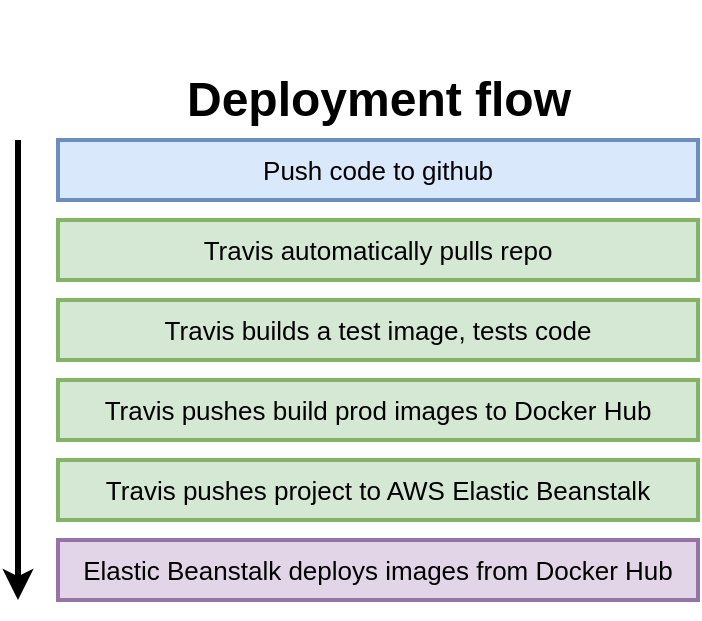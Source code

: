 <mxfile version="10.6.7" type="google"><diagram id="VBcQUxtUT13kzrSsWcCD" name="Page-1"><mxGraphModel dx="2038" dy="1170" grid="1" gridSize="10" guides="1" tooltips="1" connect="1" arrows="1" fold="1" page="1" pageScale="1" pageWidth="827" pageHeight="1169" math="0" shadow="0"><root><mxCell id="0"/><mxCell id="1" parent="0"/><mxCell id="sFuOX7DfK-JXMoanqYpO-1" value="" style="endArrow=classic;html=1;strokeWidth=3;fontSize=13;" edge="1" parent="1"><mxGeometry width="50" height="50" relative="1" as="geometry"><mxPoint x="200" y="240" as="sourcePoint"/><mxPoint x="200" y="470" as="targetPoint"/></mxGeometry></mxCell><mxCell id="sFuOX7DfK-JXMoanqYpO-2" value="Push code to github" style="rounded=0;whiteSpace=wrap;html=1;fontSize=13;strokeWidth=2;fillColor=#dae8fc;strokeColor=#6c8ebf;" vertex="1" parent="1"><mxGeometry x="220" y="240" width="320" height="30" as="geometry"/></mxCell><mxCell id="sFuOX7DfK-JXMoanqYpO-3" value="Travis automatically pulls repo" style="rounded=0;whiteSpace=wrap;html=1;fontSize=13;strokeWidth=2;fillColor=#d5e8d4;strokeColor=#82b366;" vertex="1" parent="1"><mxGeometry x="220" y="280" width="320" height="30" as="geometry"/></mxCell><mxCell id="sFuOX7DfK-JXMoanqYpO-4" value="Travis builds a test image, tests code" style="rounded=0;whiteSpace=wrap;html=1;fontSize=13;strokeWidth=2;fillColor=#d5e8d4;strokeColor=#82b366;" vertex="1" parent="1"><mxGeometry x="220" y="320" width="320" height="30" as="geometry"/></mxCell><mxCell id="sFuOX7DfK-JXMoanqYpO-5" value="Travis pushes build prod images to Docker Hub" style="rounded=0;whiteSpace=wrap;html=1;fontSize=13;strokeWidth=2;fillColor=#d5e8d4;strokeColor=#82b366;" vertex="1" parent="1"><mxGeometry x="220" y="360" width="320" height="30" as="geometry"/></mxCell><mxCell id="sFuOX7DfK-JXMoanqYpO-6" value="Travis pushes project to AWS Elastic Beanstalk" style="rounded=0;whiteSpace=wrap;html=1;fontSize=13;strokeWidth=2;fillColor=#d5e8d4;strokeColor=#82b366;" vertex="1" parent="1"><mxGeometry x="220" y="400" width="320" height="30" as="geometry"/></mxCell><mxCell id="sFuOX7DfK-JXMoanqYpO-7" value="Elastic Beanstalk deploys images from Docker Hub" style="rounded=0;whiteSpace=wrap;html=1;fontSize=13;strokeWidth=2;fillColor=#e1d5e7;strokeColor=#9673a6;" vertex="1" parent="1"><mxGeometry x="220" y="440" width="320" height="30" as="geometry"/></mxCell><mxCell id="sFuOX7DfK-JXMoanqYpO-12" value="&amp;nbsp;" style="text;strokeColor=none;fillColor=none;html=1;fontSize=24;fontStyle=1;verticalAlign=middle;align=center;" vertex="1" parent="1"><mxGeometry x="220" y="170" width="100" height="40" as="geometry"/></mxCell><mxCell id="sFuOX7DfK-JXMoanqYpO-13" value="&lt;div style=&quot;font-size: 24px&quot;&gt;Deployment flow&lt;/div&gt;" style="text;strokeColor=none;fillColor=none;html=1;fontSize=24;fontStyle=1;verticalAlign=middle;align=center;" vertex="1" parent="1"><mxGeometry x="330" y="200" width="100" height="40" as="geometry"/></mxCell></root></mxGraphModel></diagram></mxfile>